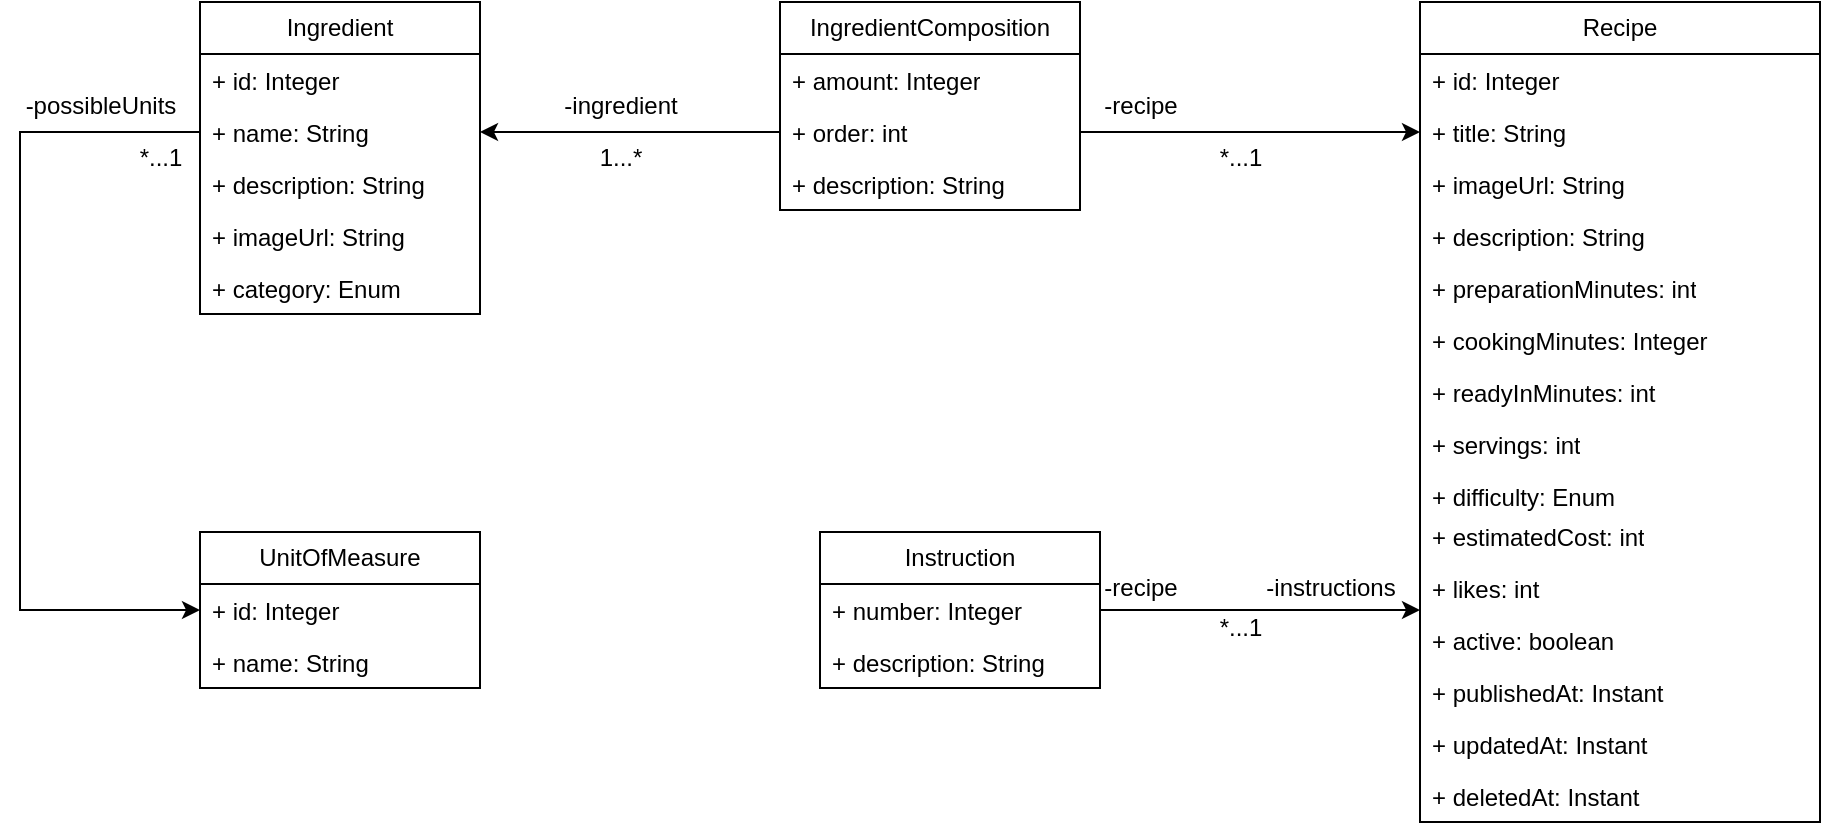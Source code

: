 <mxfile version="24.8.4" pages="2">
  <diagram id="C5RBs43oDa-KdzZeNtuy" name="Page-1">
    <mxGraphModel dx="1700" dy="477" grid="1" gridSize="10" guides="1" tooltips="1" connect="1" arrows="1" fold="1" page="1" pageScale="1" pageWidth="827" pageHeight="1169" math="0" shadow="0">
      <root>
        <mxCell id="WIyWlLk6GJQsqaUBKTNV-0" />
        <mxCell id="WIyWlLk6GJQsqaUBKTNV-1" parent="WIyWlLk6GJQsqaUBKTNV-0" />
        <mxCell id="L-2sw8A6Y6C8kUM7Q17M-0" value="Ingredient" style="swimlane;fontStyle=0;childLayout=stackLayout;horizontal=1;startSize=26;fillColor=none;horizontalStack=0;resizeParent=1;resizeParentMax=0;resizeLast=0;collapsible=1;marginBottom=0;whiteSpace=wrap;html=1;" vertex="1" parent="WIyWlLk6GJQsqaUBKTNV-1">
          <mxGeometry x="-10" y="320" width="140" height="156" as="geometry" />
        </mxCell>
        <mxCell id="L-2sw8A6Y6C8kUM7Q17M-11" value="+ id: Integer&lt;div&gt;&lt;div&gt;&lt;br&gt;&lt;/div&gt;&lt;/div&gt;" style="text;strokeColor=none;fillColor=none;align=left;verticalAlign=top;spacingLeft=4;spacingRight=4;overflow=hidden;rotatable=0;points=[[0,0.5],[1,0.5]];portConstraint=eastwest;whiteSpace=wrap;html=1;" vertex="1" parent="L-2sw8A6Y6C8kUM7Q17M-0">
          <mxGeometry y="26" width="140" height="26" as="geometry" />
        </mxCell>
        <mxCell id="L-2sw8A6Y6C8kUM7Q17M-1" value="&lt;div&gt;+ name: String&lt;div&gt;&lt;br&gt;&lt;/div&gt;&lt;/div&gt;" style="text;strokeColor=none;fillColor=none;align=left;verticalAlign=top;spacingLeft=4;spacingRight=4;overflow=hidden;rotatable=0;points=[[0,0.5],[1,0.5]];portConstraint=eastwest;whiteSpace=wrap;html=1;" vertex="1" parent="L-2sw8A6Y6C8kUM7Q17M-0">
          <mxGeometry y="52" width="140" height="26" as="geometry" />
        </mxCell>
        <mxCell id="L-2sw8A6Y6C8kUM7Q17M-2" value="+ description: String" style="text;strokeColor=none;fillColor=none;align=left;verticalAlign=top;spacingLeft=4;spacingRight=4;overflow=hidden;rotatable=0;points=[[0,0.5],[1,0.5]];portConstraint=eastwest;whiteSpace=wrap;html=1;" vertex="1" parent="L-2sw8A6Y6C8kUM7Q17M-0">
          <mxGeometry y="78" width="140" height="26" as="geometry" />
        </mxCell>
        <mxCell id="L-2sw8A6Y6C8kUM7Q17M-3" value="+ imageUrl: String&lt;div&gt;&lt;br&gt;&lt;/div&gt;" style="text;strokeColor=none;fillColor=none;align=left;verticalAlign=top;spacingLeft=4;spacingRight=4;overflow=hidden;rotatable=0;points=[[0,0.5],[1,0.5]];portConstraint=eastwest;whiteSpace=wrap;html=1;" vertex="1" parent="L-2sw8A6Y6C8kUM7Q17M-0">
          <mxGeometry y="104" width="140" height="26" as="geometry" />
        </mxCell>
        <mxCell id="L-2sw8A6Y6C8kUM7Q17M-4" value="+ category: Enum&lt;div&gt;&lt;br&gt;&lt;/div&gt;" style="text;strokeColor=none;fillColor=none;align=left;verticalAlign=top;spacingLeft=4;spacingRight=4;overflow=hidden;rotatable=0;points=[[0,0.5],[1,0.5]];portConstraint=eastwest;whiteSpace=wrap;html=1;" vertex="1" parent="L-2sw8A6Y6C8kUM7Q17M-0">
          <mxGeometry y="130" width="140" height="26" as="geometry" />
        </mxCell>
        <mxCell id="L-2sw8A6Y6C8kUM7Q17M-6" value="UnitOfMeasure" style="swimlane;fontStyle=0;childLayout=stackLayout;horizontal=1;startSize=26;fillColor=none;horizontalStack=0;resizeParent=1;resizeParentMax=0;resizeLast=0;collapsible=1;marginBottom=0;whiteSpace=wrap;html=1;" vertex="1" parent="WIyWlLk6GJQsqaUBKTNV-1">
          <mxGeometry x="-10" y="585" width="140" height="78" as="geometry" />
        </mxCell>
        <mxCell id="L-2sw8A6Y6C8kUM7Q17M-7" value="+ id: Integer&lt;div&gt;&lt;br&gt;&lt;/div&gt;" style="text;strokeColor=none;fillColor=none;align=left;verticalAlign=top;spacingLeft=4;spacingRight=4;overflow=hidden;rotatable=0;points=[[0,0.5],[1,0.5]];portConstraint=eastwest;whiteSpace=wrap;html=1;" vertex="1" parent="L-2sw8A6Y6C8kUM7Q17M-6">
          <mxGeometry y="26" width="140" height="26" as="geometry" />
        </mxCell>
        <mxCell id="L-2sw8A6Y6C8kUM7Q17M-13" value="+ name: String&lt;div&gt;&lt;br&gt;&lt;/div&gt;" style="text;strokeColor=none;fillColor=none;align=left;verticalAlign=top;spacingLeft=4;spacingRight=4;overflow=hidden;rotatable=0;points=[[0,0.5],[1,0.5]];portConstraint=eastwest;whiteSpace=wrap;html=1;" vertex="1" parent="L-2sw8A6Y6C8kUM7Q17M-6">
          <mxGeometry y="52" width="140" height="26" as="geometry" />
        </mxCell>
        <mxCell id="L-2sw8A6Y6C8kUM7Q17M-21" value="Recipe" style="swimlane;fontStyle=0;childLayout=stackLayout;horizontal=1;startSize=26;fillColor=none;horizontalStack=0;resizeParent=1;resizeParentMax=0;resizeLast=0;collapsible=1;marginBottom=0;whiteSpace=wrap;html=1;" vertex="1" parent="WIyWlLk6GJQsqaUBKTNV-1">
          <mxGeometry x="600" y="320" width="200" height="410" as="geometry" />
        </mxCell>
        <mxCell id="L-2sw8A6Y6C8kUM7Q17M-25" value="+ id: Integer&lt;div&gt;&lt;div&gt;&lt;br&gt;&lt;/div&gt;&lt;/div&gt;" style="text;strokeColor=none;fillColor=none;align=left;verticalAlign=top;spacingLeft=4;spacingRight=4;overflow=hidden;rotatable=0;points=[[0,0.5],[1,0.5]];portConstraint=eastwest;whiteSpace=wrap;html=1;" vertex="1" parent="L-2sw8A6Y6C8kUM7Q17M-21">
          <mxGeometry y="26" width="200" height="26" as="geometry" />
        </mxCell>
        <mxCell id="L-2sw8A6Y6C8kUM7Q17M-26" value="&lt;div&gt;+ title: String&lt;div&gt;&lt;br&gt;&lt;/div&gt;&lt;/div&gt;" style="text;strokeColor=none;fillColor=none;align=left;verticalAlign=top;spacingLeft=4;spacingRight=4;overflow=hidden;rotatable=0;points=[[0,0.5],[1,0.5]];portConstraint=eastwest;whiteSpace=wrap;html=1;" vertex="1" parent="L-2sw8A6Y6C8kUM7Q17M-21">
          <mxGeometry y="52" width="200" height="26" as="geometry" />
        </mxCell>
        <mxCell id="L-2sw8A6Y6C8kUM7Q17M-27" value="+ imageUrl: String&lt;div&gt;&lt;br&gt;&lt;/div&gt;" style="text;strokeColor=none;fillColor=none;align=left;verticalAlign=top;spacingLeft=4;spacingRight=4;overflow=hidden;rotatable=0;points=[[0,0.5],[1,0.5]];portConstraint=eastwest;whiteSpace=wrap;html=1;" vertex="1" parent="L-2sw8A6Y6C8kUM7Q17M-21">
          <mxGeometry y="78" width="200" height="26" as="geometry" />
        </mxCell>
        <mxCell id="L-2sw8A6Y6C8kUM7Q17M-28" value="+ description: String" style="text;strokeColor=none;fillColor=none;align=left;verticalAlign=top;spacingLeft=4;spacingRight=4;overflow=hidden;rotatable=0;points=[[0,0.5],[1,0.5]];portConstraint=eastwest;whiteSpace=wrap;html=1;" vertex="1" parent="L-2sw8A6Y6C8kUM7Q17M-21">
          <mxGeometry y="104" width="200" height="26" as="geometry" />
        </mxCell>
        <mxCell id="L-2sw8A6Y6C8kUM7Q17M-22" value="+ preparationMinutes: int" style="text;strokeColor=none;fillColor=none;align=left;verticalAlign=top;spacingLeft=4;spacingRight=4;overflow=hidden;rotatable=0;points=[[0,0.5],[1,0.5]];portConstraint=eastwest;whiteSpace=wrap;html=1;" vertex="1" parent="L-2sw8A6Y6C8kUM7Q17M-21">
          <mxGeometry y="130" width="200" height="26" as="geometry" />
        </mxCell>
        <mxCell id="IrgB34UUZmBP93Q9V9hu-0" value="+ cookingMinutes: Integer" style="text;strokeColor=none;fillColor=none;align=left;verticalAlign=top;spacingLeft=4;spacingRight=4;overflow=hidden;rotatable=0;points=[[0,0.5],[1,0.5]];portConstraint=eastwest;whiteSpace=wrap;html=1;" vertex="1" parent="L-2sw8A6Y6C8kUM7Q17M-21">
          <mxGeometry y="156" width="200" height="26" as="geometry" />
        </mxCell>
        <mxCell id="IrgB34UUZmBP93Q9V9hu-1" value="+ readyInMinutes: int" style="text;strokeColor=none;fillColor=none;align=left;verticalAlign=top;spacingLeft=4;spacingRight=4;overflow=hidden;rotatable=0;points=[[0,0.5],[1,0.5]];portConstraint=eastwest;whiteSpace=wrap;html=1;" vertex="1" parent="L-2sw8A6Y6C8kUM7Q17M-21">
          <mxGeometry y="182" width="200" height="26" as="geometry" />
        </mxCell>
        <mxCell id="L-2sw8A6Y6C8kUM7Q17M-23" value="+ servings: int" style="text;strokeColor=none;fillColor=none;align=left;verticalAlign=top;spacingLeft=4;spacingRight=4;overflow=hidden;rotatable=0;points=[[0,0.5],[1,0.5]];portConstraint=eastwest;whiteSpace=wrap;html=1;" vertex="1" parent="L-2sw8A6Y6C8kUM7Q17M-21">
          <mxGeometry y="208" width="200" height="26" as="geometry" />
        </mxCell>
        <mxCell id="L-2sw8A6Y6C8kUM7Q17M-24" value="+ difficulty: Enum" style="text;strokeColor=none;fillColor=none;align=left;verticalAlign=top;spacingLeft=4;spacingRight=4;overflow=hidden;rotatable=0;points=[[0,0.5],[1,0.5]];portConstraint=eastwest;whiteSpace=wrap;html=1;" vertex="1" parent="L-2sw8A6Y6C8kUM7Q17M-21">
          <mxGeometry y="234" width="200" height="20" as="geometry" />
        </mxCell>
        <mxCell id="IrgB34UUZmBP93Q9V9hu-2" value="+ estimatedCost: int" style="text;strokeColor=none;fillColor=none;align=left;verticalAlign=top;spacingLeft=4;spacingRight=4;overflow=hidden;rotatable=0;points=[[0,0.5],[1,0.5]];portConstraint=eastwest;whiteSpace=wrap;html=1;" vertex="1" parent="L-2sw8A6Y6C8kUM7Q17M-21">
          <mxGeometry y="254" width="200" height="26" as="geometry" />
        </mxCell>
        <mxCell id="IrgB34UUZmBP93Q9V9hu-3" value="+ likes: int" style="text;strokeColor=none;fillColor=none;align=left;verticalAlign=top;spacingLeft=4;spacingRight=4;overflow=hidden;rotatable=0;points=[[0,0.5],[1,0.5]];portConstraint=eastwest;whiteSpace=wrap;html=1;" vertex="1" parent="L-2sw8A6Y6C8kUM7Q17M-21">
          <mxGeometry y="280" width="200" height="26" as="geometry" />
        </mxCell>
        <mxCell id="IrgB34UUZmBP93Q9V9hu-4" value="+ active: boolean" style="text;strokeColor=none;fillColor=none;align=left;verticalAlign=top;spacingLeft=4;spacingRight=4;overflow=hidden;rotatable=0;points=[[0,0.5],[1,0.5]];portConstraint=eastwest;whiteSpace=wrap;html=1;" vertex="1" parent="L-2sw8A6Y6C8kUM7Q17M-21">
          <mxGeometry y="306" width="200" height="26" as="geometry" />
        </mxCell>
        <mxCell id="IrgB34UUZmBP93Q9V9hu-5" value="+ publishedAt: Instant" style="text;strokeColor=none;fillColor=none;align=left;verticalAlign=top;spacingLeft=4;spacingRight=4;overflow=hidden;rotatable=0;points=[[0,0.5],[1,0.5]];portConstraint=eastwest;whiteSpace=wrap;html=1;" vertex="1" parent="L-2sw8A6Y6C8kUM7Q17M-21">
          <mxGeometry y="332" width="200" height="26" as="geometry" />
        </mxCell>
        <mxCell id="IrgB34UUZmBP93Q9V9hu-8" value="+ updatedAt: Instant" style="text;strokeColor=none;fillColor=none;align=left;verticalAlign=top;spacingLeft=4;spacingRight=4;overflow=hidden;rotatable=0;points=[[0,0.5],[1,0.5]];portConstraint=eastwest;whiteSpace=wrap;html=1;" vertex="1" parent="L-2sw8A6Y6C8kUM7Q17M-21">
          <mxGeometry y="358" width="200" height="26" as="geometry" />
        </mxCell>
        <mxCell id="IrgB34UUZmBP93Q9V9hu-9" value="+ deletedAt: Instant" style="text;strokeColor=none;fillColor=none;align=left;verticalAlign=top;spacingLeft=4;spacingRight=4;overflow=hidden;rotatable=0;points=[[0,0.5],[1,0.5]];portConstraint=eastwest;whiteSpace=wrap;html=1;" vertex="1" parent="L-2sw8A6Y6C8kUM7Q17M-21">
          <mxGeometry y="384" width="200" height="26" as="geometry" />
        </mxCell>
        <mxCell id="IrgB34UUZmBP93Q9V9hu-10" value="IngredientComposition" style="swimlane;fontStyle=0;childLayout=stackLayout;horizontal=1;startSize=26;fillColor=none;horizontalStack=0;resizeParent=1;resizeParentMax=0;resizeLast=0;collapsible=1;marginBottom=0;whiteSpace=wrap;html=1;" vertex="1" parent="WIyWlLk6GJQsqaUBKTNV-1">
          <mxGeometry x="280" y="320" width="150" height="104" as="geometry" />
        </mxCell>
        <mxCell id="IrgB34UUZmBP93Q9V9hu-13" value="+ amount: Integer" style="text;strokeColor=none;fillColor=none;align=left;verticalAlign=top;spacingLeft=4;spacingRight=4;overflow=hidden;rotatable=0;points=[[0,0.5],[1,0.5]];portConstraint=eastwest;whiteSpace=wrap;html=1;" vertex="1" parent="IrgB34UUZmBP93Q9V9hu-10">
          <mxGeometry y="26" width="150" height="26" as="geometry" />
        </mxCell>
        <mxCell id="IrgB34UUZmBP93Q9V9hu-12" value="+ order: int" style="text;strokeColor=none;fillColor=none;align=left;verticalAlign=top;spacingLeft=4;spacingRight=4;overflow=hidden;rotatable=0;points=[[0,0.5],[1,0.5]];portConstraint=eastwest;whiteSpace=wrap;html=1;" vertex="1" parent="IrgB34UUZmBP93Q9V9hu-10">
          <mxGeometry y="52" width="150" height="26" as="geometry" />
        </mxCell>
        <mxCell id="IrgB34UUZmBP93Q9V9hu-15" value="+ description: String" style="text;strokeColor=none;fillColor=none;align=left;verticalAlign=top;spacingLeft=4;spacingRight=4;overflow=hidden;rotatable=0;points=[[0,0.5],[1,0.5]];portConstraint=eastwest;whiteSpace=wrap;html=1;" vertex="1" parent="IrgB34UUZmBP93Q9V9hu-10">
          <mxGeometry y="78" width="150" height="26" as="geometry" />
        </mxCell>
        <mxCell id="IrgB34UUZmBP93Q9V9hu-28" value="Instruction" style="swimlane;fontStyle=0;childLayout=stackLayout;horizontal=1;startSize=26;fillColor=none;horizontalStack=0;resizeParent=1;resizeParentMax=0;resizeLast=0;collapsible=1;marginBottom=0;whiteSpace=wrap;html=1;" vertex="1" parent="WIyWlLk6GJQsqaUBKTNV-1">
          <mxGeometry x="300" y="585" width="140" height="78" as="geometry" />
        </mxCell>
        <mxCell id="IrgB34UUZmBP93Q9V9hu-29" value="+ number: Integer&lt;div&gt;&lt;br&gt;&lt;/div&gt;" style="text;strokeColor=none;fillColor=none;align=left;verticalAlign=top;spacingLeft=4;spacingRight=4;overflow=hidden;rotatable=0;points=[[0,0.5],[1,0.5]];portConstraint=eastwest;whiteSpace=wrap;html=1;" vertex="1" parent="IrgB34UUZmBP93Q9V9hu-28">
          <mxGeometry y="26" width="140" height="26" as="geometry" />
        </mxCell>
        <mxCell id="IrgB34UUZmBP93Q9V9hu-31" value="+ description: String&lt;div&gt;&lt;br&gt;&lt;/div&gt;" style="text;strokeColor=none;fillColor=none;align=left;verticalAlign=top;spacingLeft=4;spacingRight=4;overflow=hidden;rotatable=0;points=[[0,0.5],[1,0.5]];portConstraint=eastwest;whiteSpace=wrap;html=1;" vertex="1" parent="IrgB34UUZmBP93Q9V9hu-28">
          <mxGeometry y="52" width="140" height="26" as="geometry" />
        </mxCell>
        <mxCell id="IrgB34UUZmBP93Q9V9hu-37" style="edgeStyle=orthogonalEdgeStyle;rounded=0;orthogonalLoop=1;jettySize=auto;html=1;entryX=0;entryY=0.5;entryDx=0;entryDy=0;" edge="1" parent="WIyWlLk6GJQsqaUBKTNV-1" source="L-2sw8A6Y6C8kUM7Q17M-1" target="L-2sw8A6Y6C8kUM7Q17M-7">
          <mxGeometry relative="1" as="geometry">
            <Array as="points">
              <mxPoint x="-100" y="385" />
              <mxPoint x="-100" y="624" />
            </Array>
          </mxGeometry>
        </mxCell>
        <mxCell id="IrgB34UUZmBP93Q9V9hu-40" value="-possibleUnits" style="text;html=1;align=center;verticalAlign=middle;resizable=0;points=[];autosize=1;strokeColor=none;fillColor=none;" vertex="1" parent="WIyWlLk6GJQsqaUBKTNV-1">
          <mxGeometry x="-110" y="357" width="100" height="30" as="geometry" />
        </mxCell>
        <mxCell id="IrgB34UUZmBP93Q9V9hu-41" value="*...1" style="text;html=1;align=center;verticalAlign=middle;resizable=0;points=[];autosize=1;strokeColor=none;fillColor=none;" vertex="1" parent="WIyWlLk6GJQsqaUBKTNV-1">
          <mxGeometry x="-50" y="383" width="40" height="30" as="geometry" />
        </mxCell>
        <mxCell id="IrgB34UUZmBP93Q9V9hu-42" style="edgeStyle=orthogonalEdgeStyle;rounded=0;orthogonalLoop=1;jettySize=auto;html=1;exitX=0;exitY=0.5;exitDx=0;exitDy=0;entryX=1;entryY=0.5;entryDx=0;entryDy=0;" edge="1" parent="WIyWlLk6GJQsqaUBKTNV-1" source="IrgB34UUZmBP93Q9V9hu-12" target="L-2sw8A6Y6C8kUM7Q17M-1">
          <mxGeometry relative="1" as="geometry" />
        </mxCell>
        <mxCell id="IrgB34UUZmBP93Q9V9hu-43" value="-ingredient" style="text;html=1;align=center;verticalAlign=middle;resizable=0;points=[];autosize=1;strokeColor=none;fillColor=none;" vertex="1" parent="WIyWlLk6GJQsqaUBKTNV-1">
          <mxGeometry x="160" y="357" width="80" height="30" as="geometry" />
        </mxCell>
        <mxCell id="IrgB34UUZmBP93Q9V9hu-44" value="1...*" style="text;html=1;align=center;verticalAlign=middle;resizable=0;points=[];autosize=1;strokeColor=none;fillColor=none;" vertex="1" parent="WIyWlLk6GJQsqaUBKTNV-1">
          <mxGeometry x="180" y="383" width="40" height="30" as="geometry" />
        </mxCell>
        <mxCell id="IrgB34UUZmBP93Q9V9hu-46" style="edgeStyle=orthogonalEdgeStyle;rounded=0;orthogonalLoop=1;jettySize=auto;html=1;entryX=0;entryY=0.5;entryDx=0;entryDy=0;" edge="1" parent="WIyWlLk6GJQsqaUBKTNV-1" source="IrgB34UUZmBP93Q9V9hu-12" target="L-2sw8A6Y6C8kUM7Q17M-26">
          <mxGeometry relative="1" as="geometry" />
        </mxCell>
        <mxCell id="IrgB34UUZmBP93Q9V9hu-47" value="-recipe" style="text;html=1;align=center;verticalAlign=middle;resizable=0;points=[];autosize=1;strokeColor=none;fillColor=none;" vertex="1" parent="WIyWlLk6GJQsqaUBKTNV-1">
          <mxGeometry x="430" y="357" width="60" height="30" as="geometry" />
        </mxCell>
        <mxCell id="IrgB34UUZmBP93Q9V9hu-48" value="*...1" style="text;html=1;align=center;verticalAlign=middle;resizable=0;points=[];autosize=1;strokeColor=none;fillColor=none;" vertex="1" parent="WIyWlLk6GJQsqaUBKTNV-1">
          <mxGeometry x="490" y="383" width="40" height="30" as="geometry" />
        </mxCell>
        <mxCell id="IrgB34UUZmBP93Q9V9hu-49" style="edgeStyle=orthogonalEdgeStyle;rounded=0;orthogonalLoop=1;jettySize=auto;html=1;entryX=0;entryY=0.923;entryDx=0;entryDy=0;entryPerimeter=0;" edge="1" parent="WIyWlLk6GJQsqaUBKTNV-1" source="IrgB34UUZmBP93Q9V9hu-28" target="IrgB34UUZmBP93Q9V9hu-3">
          <mxGeometry relative="1" as="geometry" />
        </mxCell>
        <mxCell id="IrgB34UUZmBP93Q9V9hu-50" value="-recipe" style="text;html=1;align=center;verticalAlign=middle;resizable=0;points=[];autosize=1;strokeColor=none;fillColor=none;" vertex="1" parent="WIyWlLk6GJQsqaUBKTNV-1">
          <mxGeometry x="430" y="598" width="60" height="30" as="geometry" />
        </mxCell>
        <mxCell id="IrgB34UUZmBP93Q9V9hu-51" value="-instructions" style="text;html=1;align=center;verticalAlign=middle;resizable=0;points=[];autosize=1;strokeColor=none;fillColor=none;" vertex="1" parent="WIyWlLk6GJQsqaUBKTNV-1">
          <mxGeometry x="510" y="598" width="90" height="30" as="geometry" />
        </mxCell>
        <mxCell id="IrgB34UUZmBP93Q9V9hu-52" value="*...1" style="text;html=1;align=center;verticalAlign=middle;resizable=0;points=[];autosize=1;strokeColor=none;fillColor=none;" vertex="1" parent="WIyWlLk6GJQsqaUBKTNV-1">
          <mxGeometry x="490" y="618" width="40" height="30" as="geometry" />
        </mxCell>
      </root>
    </mxGraphModel>
  </diagram>
  <diagram id="XLVq7qeGWza_OWS99Drs" name="Page-2">
    <mxGraphModel grid="1" page="1" gridSize="10" guides="1" tooltips="1" connect="1" arrows="1" fold="1" pageScale="1" pageWidth="850" pageHeight="1100" math="0" shadow="0">
      <root>
        <mxCell id="0" />
        <mxCell id="1" parent="0" />
      </root>
    </mxGraphModel>
  </diagram>
</mxfile>
